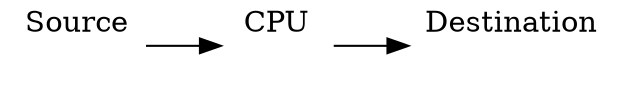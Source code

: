 digraph Mm1 {
	comment=" 2000 0 0 0 True False 0 10 " rankdir=LR
	0 [label=Source comment=1 image="Rsource.gif" labelloc=t shape=plaintext]
	1 [label=CPU comment=" 2 1 1 1 0.1 " image="R1x1.gif" labelloc=t shape=plaintext]
	2 [label=Destination comment=3 image="REnd.gif" labelloc=t shape=plaintext]
	0 -> 1 [comment=100]
	1 -> 2 [comment=100]
}
